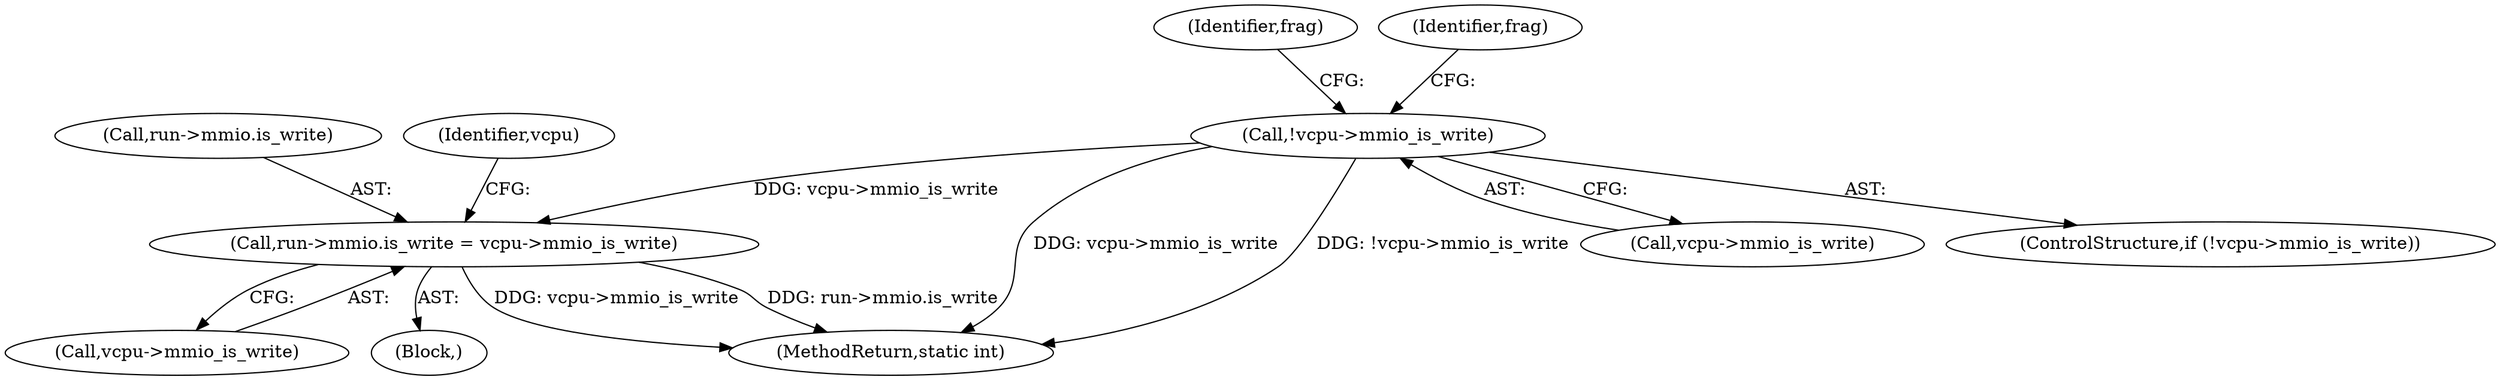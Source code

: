 digraph "0_linux_a08d3b3b99efd509133946056531cdf8f3a0c09b@API" {
"1000138" [label="(Call,!vcpu->mmio_is_write)"];
"1000253" [label="(Call,run->mmio.is_write = vcpu->mmio_is_write)"];
"1000139" [label="(Call,vcpu->mmio_is_write)"];
"1000271" [label="(MethodReturn,static int)"];
"1000137" [label="(ControlStructure,if (!vcpu->mmio_is_write))"];
"1000155" [label="(Identifier,frag)"];
"1000138" [label="(Call,!vcpu->mmio_is_write)"];
"1000259" [label="(Call,vcpu->mmio_is_write)"];
"1000254" [label="(Call,run->mmio.is_write)"];
"1000144" [label="(Identifier,frag)"];
"1000265" [label="(Identifier,vcpu)"];
"1000253" [label="(Call,run->mmio.is_write = vcpu->mmio_is_write)"];
"1000106" [label="(Block,)"];
"1000138" -> "1000137"  [label="AST: "];
"1000138" -> "1000139"  [label="CFG: "];
"1000139" -> "1000138"  [label="AST: "];
"1000144" -> "1000138"  [label="CFG: "];
"1000155" -> "1000138"  [label="CFG: "];
"1000138" -> "1000271"  [label="DDG: vcpu->mmio_is_write"];
"1000138" -> "1000271"  [label="DDG: !vcpu->mmio_is_write"];
"1000138" -> "1000253"  [label="DDG: vcpu->mmio_is_write"];
"1000253" -> "1000106"  [label="AST: "];
"1000253" -> "1000259"  [label="CFG: "];
"1000254" -> "1000253"  [label="AST: "];
"1000259" -> "1000253"  [label="AST: "];
"1000265" -> "1000253"  [label="CFG: "];
"1000253" -> "1000271"  [label="DDG: vcpu->mmio_is_write"];
"1000253" -> "1000271"  [label="DDG: run->mmio.is_write"];
}
